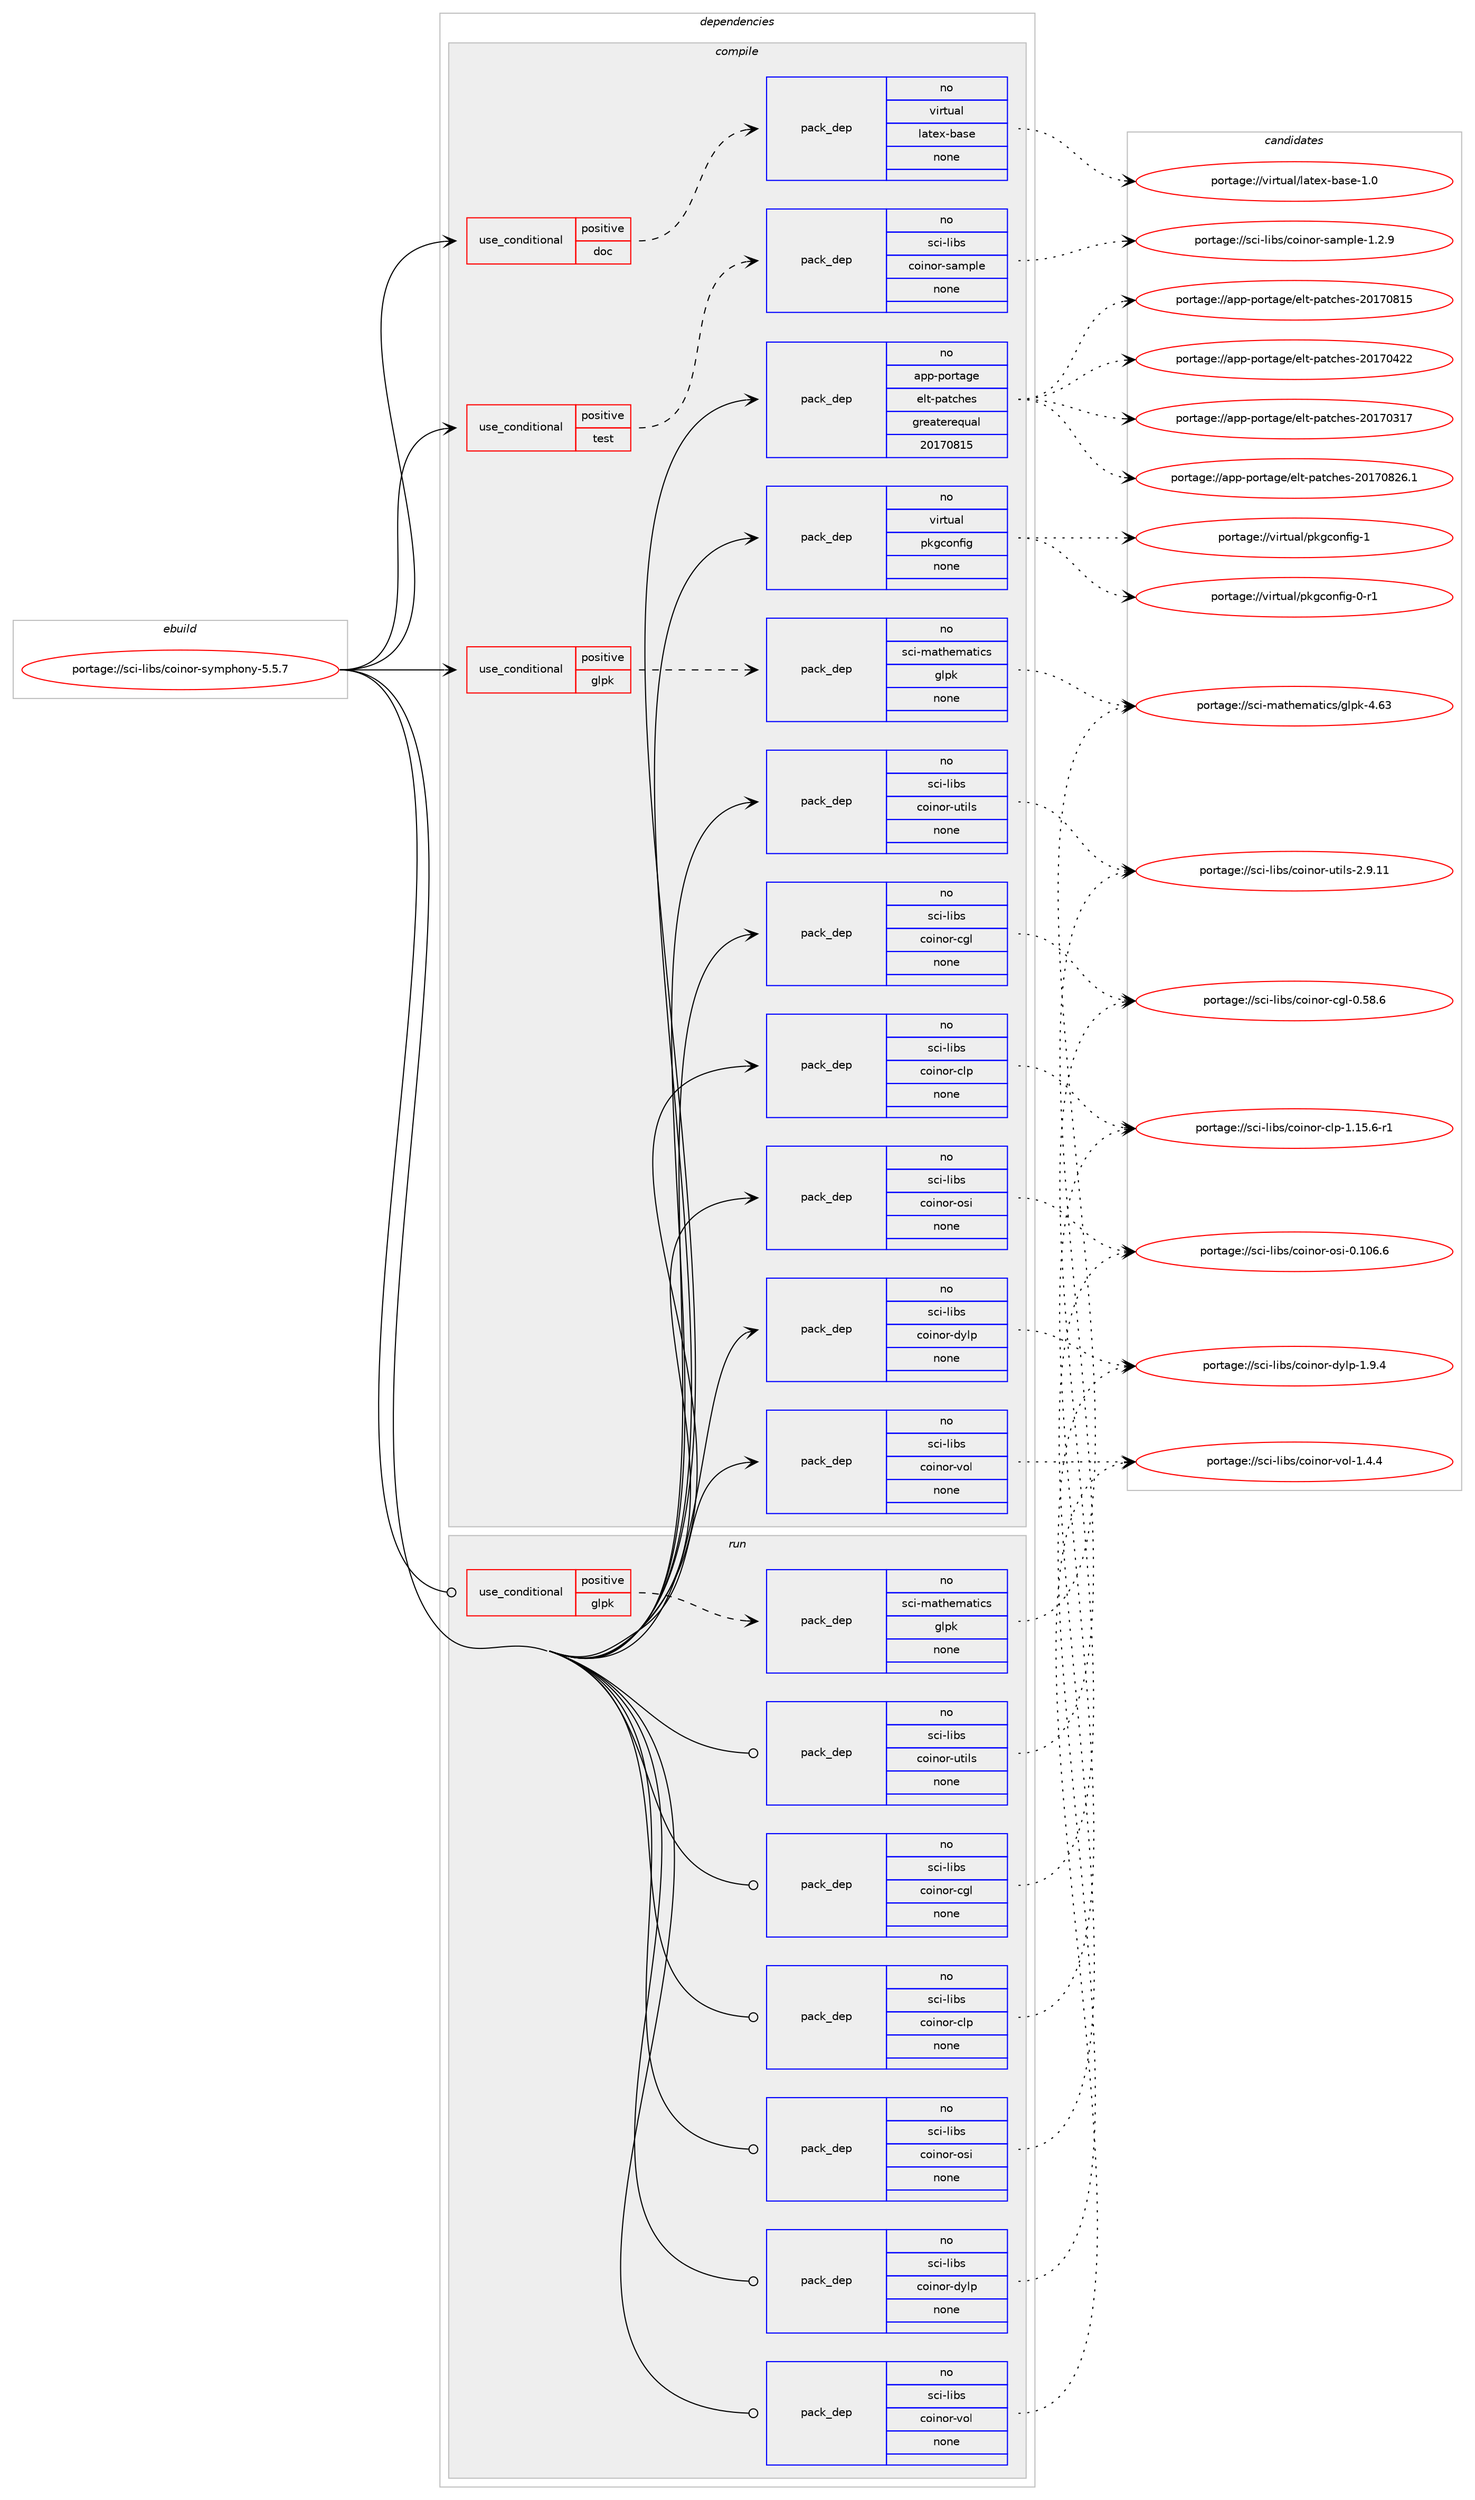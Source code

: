 digraph prolog {

# *************
# Graph options
# *************

newrank=true;
concentrate=true;
compound=true;
graph [rankdir=LR,fontname=Helvetica,fontsize=10,ranksep=1.5];#, ranksep=2.5, nodesep=0.2];
edge  [arrowhead=vee];
node  [fontname=Helvetica,fontsize=10];

# **********
# The ebuild
# **********

subgraph cluster_leftcol {
color=gray;
rank=same;
label=<<i>ebuild</i>>;
id [label="portage://sci-libs/coinor-symphony-5.5.7", color=red, width=4, href="../sci-libs/coinor-symphony-5.5.7.svg"];
}

# ****************
# The dependencies
# ****************

subgraph cluster_midcol {
color=gray;
label=<<i>dependencies</i>>;
subgraph cluster_compile {
fillcolor="#eeeeee";
style=filled;
label=<<i>compile</i>>;
subgraph cond11586 {
dependency54818 [label=<<TABLE BORDER="0" CELLBORDER="1" CELLSPACING="0" CELLPADDING="4"><TR><TD ROWSPAN="3" CELLPADDING="10">use_conditional</TD></TR><TR><TD>positive</TD></TR><TR><TD>doc</TD></TR></TABLE>>, shape=none, color=red];
subgraph pack42060 {
dependency54819 [label=<<TABLE BORDER="0" CELLBORDER="1" CELLSPACING="0" CELLPADDING="4" WIDTH="220"><TR><TD ROWSPAN="6" CELLPADDING="30">pack_dep</TD></TR><TR><TD WIDTH="110">no</TD></TR><TR><TD>virtual</TD></TR><TR><TD>latex-base</TD></TR><TR><TD>none</TD></TR><TR><TD></TD></TR></TABLE>>, shape=none, color=blue];
}
dependency54818:e -> dependency54819:w [weight=20,style="dashed",arrowhead="vee"];
}
id:e -> dependency54818:w [weight=20,style="solid",arrowhead="vee"];
subgraph cond11587 {
dependency54820 [label=<<TABLE BORDER="0" CELLBORDER="1" CELLSPACING="0" CELLPADDING="4"><TR><TD ROWSPAN="3" CELLPADDING="10">use_conditional</TD></TR><TR><TD>positive</TD></TR><TR><TD>glpk</TD></TR></TABLE>>, shape=none, color=red];
subgraph pack42061 {
dependency54821 [label=<<TABLE BORDER="0" CELLBORDER="1" CELLSPACING="0" CELLPADDING="4" WIDTH="220"><TR><TD ROWSPAN="6" CELLPADDING="30">pack_dep</TD></TR><TR><TD WIDTH="110">no</TD></TR><TR><TD>sci-mathematics</TD></TR><TR><TD>glpk</TD></TR><TR><TD>none</TD></TR><TR><TD></TD></TR></TABLE>>, shape=none, color=blue];
}
dependency54820:e -> dependency54821:w [weight=20,style="dashed",arrowhead="vee"];
}
id:e -> dependency54820:w [weight=20,style="solid",arrowhead="vee"];
subgraph cond11588 {
dependency54822 [label=<<TABLE BORDER="0" CELLBORDER="1" CELLSPACING="0" CELLPADDING="4"><TR><TD ROWSPAN="3" CELLPADDING="10">use_conditional</TD></TR><TR><TD>positive</TD></TR><TR><TD>test</TD></TR></TABLE>>, shape=none, color=red];
subgraph pack42062 {
dependency54823 [label=<<TABLE BORDER="0" CELLBORDER="1" CELLSPACING="0" CELLPADDING="4" WIDTH="220"><TR><TD ROWSPAN="6" CELLPADDING="30">pack_dep</TD></TR><TR><TD WIDTH="110">no</TD></TR><TR><TD>sci-libs</TD></TR><TR><TD>coinor-sample</TD></TR><TR><TD>none</TD></TR><TR><TD></TD></TR></TABLE>>, shape=none, color=blue];
}
dependency54822:e -> dependency54823:w [weight=20,style="dashed",arrowhead="vee"];
}
id:e -> dependency54822:w [weight=20,style="solid",arrowhead="vee"];
subgraph pack42063 {
dependency54824 [label=<<TABLE BORDER="0" CELLBORDER="1" CELLSPACING="0" CELLPADDING="4" WIDTH="220"><TR><TD ROWSPAN="6" CELLPADDING="30">pack_dep</TD></TR><TR><TD WIDTH="110">no</TD></TR><TR><TD>app-portage</TD></TR><TR><TD>elt-patches</TD></TR><TR><TD>greaterequal</TD></TR><TR><TD>20170815</TD></TR></TABLE>>, shape=none, color=blue];
}
id:e -> dependency54824:w [weight=20,style="solid",arrowhead="vee"];
subgraph pack42064 {
dependency54825 [label=<<TABLE BORDER="0" CELLBORDER="1" CELLSPACING="0" CELLPADDING="4" WIDTH="220"><TR><TD ROWSPAN="6" CELLPADDING="30">pack_dep</TD></TR><TR><TD WIDTH="110">no</TD></TR><TR><TD>sci-libs</TD></TR><TR><TD>coinor-cgl</TD></TR><TR><TD>none</TD></TR><TR><TD></TD></TR></TABLE>>, shape=none, color=blue];
}
id:e -> dependency54825:w [weight=20,style="solid",arrowhead="vee"];
subgraph pack42065 {
dependency54826 [label=<<TABLE BORDER="0" CELLBORDER="1" CELLSPACING="0" CELLPADDING="4" WIDTH="220"><TR><TD ROWSPAN="6" CELLPADDING="30">pack_dep</TD></TR><TR><TD WIDTH="110">no</TD></TR><TR><TD>sci-libs</TD></TR><TR><TD>coinor-clp</TD></TR><TR><TD>none</TD></TR><TR><TD></TD></TR></TABLE>>, shape=none, color=blue];
}
id:e -> dependency54826:w [weight=20,style="solid",arrowhead="vee"];
subgraph pack42066 {
dependency54827 [label=<<TABLE BORDER="0" CELLBORDER="1" CELLSPACING="0" CELLPADDING="4" WIDTH="220"><TR><TD ROWSPAN="6" CELLPADDING="30">pack_dep</TD></TR><TR><TD WIDTH="110">no</TD></TR><TR><TD>sci-libs</TD></TR><TR><TD>coinor-dylp</TD></TR><TR><TD>none</TD></TR><TR><TD></TD></TR></TABLE>>, shape=none, color=blue];
}
id:e -> dependency54827:w [weight=20,style="solid",arrowhead="vee"];
subgraph pack42067 {
dependency54828 [label=<<TABLE BORDER="0" CELLBORDER="1" CELLSPACING="0" CELLPADDING="4" WIDTH="220"><TR><TD ROWSPAN="6" CELLPADDING="30">pack_dep</TD></TR><TR><TD WIDTH="110">no</TD></TR><TR><TD>sci-libs</TD></TR><TR><TD>coinor-osi</TD></TR><TR><TD>none</TD></TR><TR><TD></TD></TR></TABLE>>, shape=none, color=blue];
}
id:e -> dependency54828:w [weight=20,style="solid",arrowhead="vee"];
subgraph pack42068 {
dependency54829 [label=<<TABLE BORDER="0" CELLBORDER="1" CELLSPACING="0" CELLPADDING="4" WIDTH="220"><TR><TD ROWSPAN="6" CELLPADDING="30">pack_dep</TD></TR><TR><TD WIDTH="110">no</TD></TR><TR><TD>sci-libs</TD></TR><TR><TD>coinor-utils</TD></TR><TR><TD>none</TD></TR><TR><TD></TD></TR></TABLE>>, shape=none, color=blue];
}
id:e -> dependency54829:w [weight=20,style="solid",arrowhead="vee"];
subgraph pack42069 {
dependency54830 [label=<<TABLE BORDER="0" CELLBORDER="1" CELLSPACING="0" CELLPADDING="4" WIDTH="220"><TR><TD ROWSPAN="6" CELLPADDING="30">pack_dep</TD></TR><TR><TD WIDTH="110">no</TD></TR><TR><TD>sci-libs</TD></TR><TR><TD>coinor-vol</TD></TR><TR><TD>none</TD></TR><TR><TD></TD></TR></TABLE>>, shape=none, color=blue];
}
id:e -> dependency54830:w [weight=20,style="solid",arrowhead="vee"];
subgraph pack42070 {
dependency54831 [label=<<TABLE BORDER="0" CELLBORDER="1" CELLSPACING="0" CELLPADDING="4" WIDTH="220"><TR><TD ROWSPAN="6" CELLPADDING="30">pack_dep</TD></TR><TR><TD WIDTH="110">no</TD></TR><TR><TD>virtual</TD></TR><TR><TD>pkgconfig</TD></TR><TR><TD>none</TD></TR><TR><TD></TD></TR></TABLE>>, shape=none, color=blue];
}
id:e -> dependency54831:w [weight=20,style="solid",arrowhead="vee"];
}
subgraph cluster_compileandrun {
fillcolor="#eeeeee";
style=filled;
label=<<i>compile and run</i>>;
}
subgraph cluster_run {
fillcolor="#eeeeee";
style=filled;
label=<<i>run</i>>;
subgraph cond11589 {
dependency54832 [label=<<TABLE BORDER="0" CELLBORDER="1" CELLSPACING="0" CELLPADDING="4"><TR><TD ROWSPAN="3" CELLPADDING="10">use_conditional</TD></TR><TR><TD>positive</TD></TR><TR><TD>glpk</TD></TR></TABLE>>, shape=none, color=red];
subgraph pack42071 {
dependency54833 [label=<<TABLE BORDER="0" CELLBORDER="1" CELLSPACING="0" CELLPADDING="4" WIDTH="220"><TR><TD ROWSPAN="6" CELLPADDING="30">pack_dep</TD></TR><TR><TD WIDTH="110">no</TD></TR><TR><TD>sci-mathematics</TD></TR><TR><TD>glpk</TD></TR><TR><TD>none</TD></TR><TR><TD></TD></TR></TABLE>>, shape=none, color=blue];
}
dependency54832:e -> dependency54833:w [weight=20,style="dashed",arrowhead="vee"];
}
id:e -> dependency54832:w [weight=20,style="solid",arrowhead="odot"];
subgraph pack42072 {
dependency54834 [label=<<TABLE BORDER="0" CELLBORDER="1" CELLSPACING="0" CELLPADDING="4" WIDTH="220"><TR><TD ROWSPAN="6" CELLPADDING="30">pack_dep</TD></TR><TR><TD WIDTH="110">no</TD></TR><TR><TD>sci-libs</TD></TR><TR><TD>coinor-cgl</TD></TR><TR><TD>none</TD></TR><TR><TD></TD></TR></TABLE>>, shape=none, color=blue];
}
id:e -> dependency54834:w [weight=20,style="solid",arrowhead="odot"];
subgraph pack42073 {
dependency54835 [label=<<TABLE BORDER="0" CELLBORDER="1" CELLSPACING="0" CELLPADDING="4" WIDTH="220"><TR><TD ROWSPAN="6" CELLPADDING="30">pack_dep</TD></TR><TR><TD WIDTH="110">no</TD></TR><TR><TD>sci-libs</TD></TR><TR><TD>coinor-clp</TD></TR><TR><TD>none</TD></TR><TR><TD></TD></TR></TABLE>>, shape=none, color=blue];
}
id:e -> dependency54835:w [weight=20,style="solid",arrowhead="odot"];
subgraph pack42074 {
dependency54836 [label=<<TABLE BORDER="0" CELLBORDER="1" CELLSPACING="0" CELLPADDING="4" WIDTH="220"><TR><TD ROWSPAN="6" CELLPADDING="30">pack_dep</TD></TR><TR><TD WIDTH="110">no</TD></TR><TR><TD>sci-libs</TD></TR><TR><TD>coinor-dylp</TD></TR><TR><TD>none</TD></TR><TR><TD></TD></TR></TABLE>>, shape=none, color=blue];
}
id:e -> dependency54836:w [weight=20,style="solid",arrowhead="odot"];
subgraph pack42075 {
dependency54837 [label=<<TABLE BORDER="0" CELLBORDER="1" CELLSPACING="0" CELLPADDING="4" WIDTH="220"><TR><TD ROWSPAN="6" CELLPADDING="30">pack_dep</TD></TR><TR><TD WIDTH="110">no</TD></TR><TR><TD>sci-libs</TD></TR><TR><TD>coinor-osi</TD></TR><TR><TD>none</TD></TR><TR><TD></TD></TR></TABLE>>, shape=none, color=blue];
}
id:e -> dependency54837:w [weight=20,style="solid",arrowhead="odot"];
subgraph pack42076 {
dependency54838 [label=<<TABLE BORDER="0" CELLBORDER="1" CELLSPACING="0" CELLPADDING="4" WIDTH="220"><TR><TD ROWSPAN="6" CELLPADDING="30">pack_dep</TD></TR><TR><TD WIDTH="110">no</TD></TR><TR><TD>sci-libs</TD></TR><TR><TD>coinor-utils</TD></TR><TR><TD>none</TD></TR><TR><TD></TD></TR></TABLE>>, shape=none, color=blue];
}
id:e -> dependency54838:w [weight=20,style="solid",arrowhead="odot"];
subgraph pack42077 {
dependency54839 [label=<<TABLE BORDER="0" CELLBORDER="1" CELLSPACING="0" CELLPADDING="4" WIDTH="220"><TR><TD ROWSPAN="6" CELLPADDING="30">pack_dep</TD></TR><TR><TD WIDTH="110">no</TD></TR><TR><TD>sci-libs</TD></TR><TR><TD>coinor-vol</TD></TR><TR><TD>none</TD></TR><TR><TD></TD></TR></TABLE>>, shape=none, color=blue];
}
id:e -> dependency54839:w [weight=20,style="solid",arrowhead="odot"];
}
}

# **************
# The candidates
# **************

subgraph cluster_choices {
rank=same;
color=gray;
label=<<i>candidates</i>>;

subgraph choice42060 {
color=black;
nodesep=1;
choice11810511411611797108471089711610112045989711510145494648 [label="portage://virtual/latex-base-1.0", color=red, width=4,href="../virtual/latex-base-1.0.svg"];
dependency54819:e -> choice11810511411611797108471089711610112045989711510145494648:w [style=dotted,weight="100"];
}
subgraph choice42061 {
color=black;
nodesep=1;
choice1159910545109971161041011099711610599115471031081121074552465451 [label="portage://sci-mathematics/glpk-4.63", color=red, width=4,href="../sci-mathematics/glpk-4.63.svg"];
dependency54821:e -> choice1159910545109971161041011099711610599115471031081121074552465451:w [style=dotted,weight="100"];
}
subgraph choice42062 {
color=black;
nodesep=1;
choice11599105451081059811547991111051101111144511597109112108101454946504657 [label="portage://sci-libs/coinor-sample-1.2.9", color=red, width=4,href="../sci-libs/coinor-sample-1.2.9.svg"];
dependency54823:e -> choice11599105451081059811547991111051101111144511597109112108101454946504657:w [style=dotted,weight="100"];
}
subgraph choice42063 {
color=black;
nodesep=1;
choice971121124511211111411697103101471011081164511297116991041011154550484955485650544649 [label="portage://app-portage/elt-patches-20170826.1", color=red, width=4,href="../app-portage/elt-patches-20170826.1.svg"];
choice97112112451121111141169710310147101108116451129711699104101115455048495548564953 [label="portage://app-portage/elt-patches-20170815", color=red, width=4,href="../app-portage/elt-patches-20170815.svg"];
choice97112112451121111141169710310147101108116451129711699104101115455048495548525050 [label="portage://app-portage/elt-patches-20170422", color=red, width=4,href="../app-portage/elt-patches-20170422.svg"];
choice97112112451121111141169710310147101108116451129711699104101115455048495548514955 [label="portage://app-portage/elt-patches-20170317", color=red, width=4,href="../app-portage/elt-patches-20170317.svg"];
dependency54824:e -> choice971121124511211111411697103101471011081164511297116991041011154550484955485650544649:w [style=dotted,weight="100"];
dependency54824:e -> choice97112112451121111141169710310147101108116451129711699104101115455048495548564953:w [style=dotted,weight="100"];
dependency54824:e -> choice97112112451121111141169710310147101108116451129711699104101115455048495548525050:w [style=dotted,weight="100"];
dependency54824:e -> choice97112112451121111141169710310147101108116451129711699104101115455048495548514955:w [style=dotted,weight="100"];
}
subgraph choice42064 {
color=black;
nodesep=1;
choice1159910545108105981154799111105110111114459910310845484653564654 [label="portage://sci-libs/coinor-cgl-0.58.6", color=red, width=4,href="../sci-libs/coinor-cgl-0.58.6.svg"];
dependency54825:e -> choice1159910545108105981154799111105110111114459910310845484653564654:w [style=dotted,weight="100"];
}
subgraph choice42065 {
color=black;
nodesep=1;
choice11599105451081059811547991111051101111144599108112454946495346544511449 [label="portage://sci-libs/coinor-clp-1.15.6-r1", color=red, width=4,href="../sci-libs/coinor-clp-1.15.6-r1.svg"];
dependency54826:e -> choice11599105451081059811547991111051101111144599108112454946495346544511449:w [style=dotted,weight="100"];
}
subgraph choice42066 {
color=black;
nodesep=1;
choice115991054510810598115479911110511011111445100121108112454946574652 [label="portage://sci-libs/coinor-dylp-1.9.4", color=red, width=4,href="../sci-libs/coinor-dylp-1.9.4.svg"];
dependency54827:e -> choice115991054510810598115479911110511011111445100121108112454946574652:w [style=dotted,weight="100"];
}
subgraph choice42067 {
color=black;
nodesep=1;
choice1159910545108105981154799111105110111114451111151054548464948544654 [label="portage://sci-libs/coinor-osi-0.106.6", color=red, width=4,href="../sci-libs/coinor-osi-0.106.6.svg"];
dependency54828:e -> choice1159910545108105981154799111105110111114451111151054548464948544654:w [style=dotted,weight="100"];
}
subgraph choice42068 {
color=black;
nodesep=1;
choice11599105451081059811547991111051101111144511711610510811545504657464949 [label="portage://sci-libs/coinor-utils-2.9.11", color=red, width=4,href="../sci-libs/coinor-utils-2.9.11.svg"];
dependency54829:e -> choice11599105451081059811547991111051101111144511711610510811545504657464949:w [style=dotted,weight="100"];
}
subgraph choice42069 {
color=black;
nodesep=1;
choice115991054510810598115479911110511011111445118111108454946524652 [label="portage://sci-libs/coinor-vol-1.4.4", color=red, width=4,href="../sci-libs/coinor-vol-1.4.4.svg"];
dependency54830:e -> choice115991054510810598115479911110511011111445118111108454946524652:w [style=dotted,weight="100"];
}
subgraph choice42070 {
color=black;
nodesep=1;
choice1181051141161179710847112107103991111101021051034549 [label="portage://virtual/pkgconfig-1", color=red, width=4,href="../virtual/pkgconfig-1.svg"];
choice11810511411611797108471121071039911111010210510345484511449 [label="portage://virtual/pkgconfig-0-r1", color=red, width=4,href="../virtual/pkgconfig-0-r1.svg"];
dependency54831:e -> choice1181051141161179710847112107103991111101021051034549:w [style=dotted,weight="100"];
dependency54831:e -> choice11810511411611797108471121071039911111010210510345484511449:w [style=dotted,weight="100"];
}
subgraph choice42071 {
color=black;
nodesep=1;
choice1159910545109971161041011099711610599115471031081121074552465451 [label="portage://sci-mathematics/glpk-4.63", color=red, width=4,href="../sci-mathematics/glpk-4.63.svg"];
dependency54833:e -> choice1159910545109971161041011099711610599115471031081121074552465451:w [style=dotted,weight="100"];
}
subgraph choice42072 {
color=black;
nodesep=1;
choice1159910545108105981154799111105110111114459910310845484653564654 [label="portage://sci-libs/coinor-cgl-0.58.6", color=red, width=4,href="../sci-libs/coinor-cgl-0.58.6.svg"];
dependency54834:e -> choice1159910545108105981154799111105110111114459910310845484653564654:w [style=dotted,weight="100"];
}
subgraph choice42073 {
color=black;
nodesep=1;
choice11599105451081059811547991111051101111144599108112454946495346544511449 [label="portage://sci-libs/coinor-clp-1.15.6-r1", color=red, width=4,href="../sci-libs/coinor-clp-1.15.6-r1.svg"];
dependency54835:e -> choice11599105451081059811547991111051101111144599108112454946495346544511449:w [style=dotted,weight="100"];
}
subgraph choice42074 {
color=black;
nodesep=1;
choice115991054510810598115479911110511011111445100121108112454946574652 [label="portage://sci-libs/coinor-dylp-1.9.4", color=red, width=4,href="../sci-libs/coinor-dylp-1.9.4.svg"];
dependency54836:e -> choice115991054510810598115479911110511011111445100121108112454946574652:w [style=dotted,weight="100"];
}
subgraph choice42075 {
color=black;
nodesep=1;
choice1159910545108105981154799111105110111114451111151054548464948544654 [label="portage://sci-libs/coinor-osi-0.106.6", color=red, width=4,href="../sci-libs/coinor-osi-0.106.6.svg"];
dependency54837:e -> choice1159910545108105981154799111105110111114451111151054548464948544654:w [style=dotted,weight="100"];
}
subgraph choice42076 {
color=black;
nodesep=1;
choice11599105451081059811547991111051101111144511711610510811545504657464949 [label="portage://sci-libs/coinor-utils-2.9.11", color=red, width=4,href="../sci-libs/coinor-utils-2.9.11.svg"];
dependency54838:e -> choice11599105451081059811547991111051101111144511711610510811545504657464949:w [style=dotted,weight="100"];
}
subgraph choice42077 {
color=black;
nodesep=1;
choice115991054510810598115479911110511011111445118111108454946524652 [label="portage://sci-libs/coinor-vol-1.4.4", color=red, width=4,href="../sci-libs/coinor-vol-1.4.4.svg"];
dependency54839:e -> choice115991054510810598115479911110511011111445118111108454946524652:w [style=dotted,weight="100"];
}
}

}
